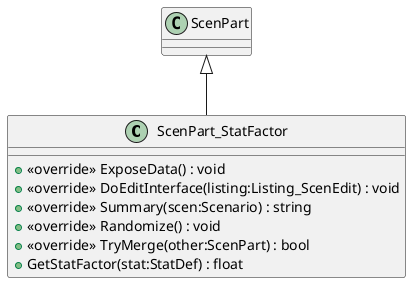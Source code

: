 @startuml
class ScenPart_StatFactor {
    + <<override>> ExposeData() : void
    + <<override>> DoEditInterface(listing:Listing_ScenEdit) : void
    + <<override>> Summary(scen:Scenario) : string
    + <<override>> Randomize() : void
    + <<override>> TryMerge(other:ScenPart) : bool
    + GetStatFactor(stat:StatDef) : float
}
ScenPart <|-- ScenPart_StatFactor
@enduml
